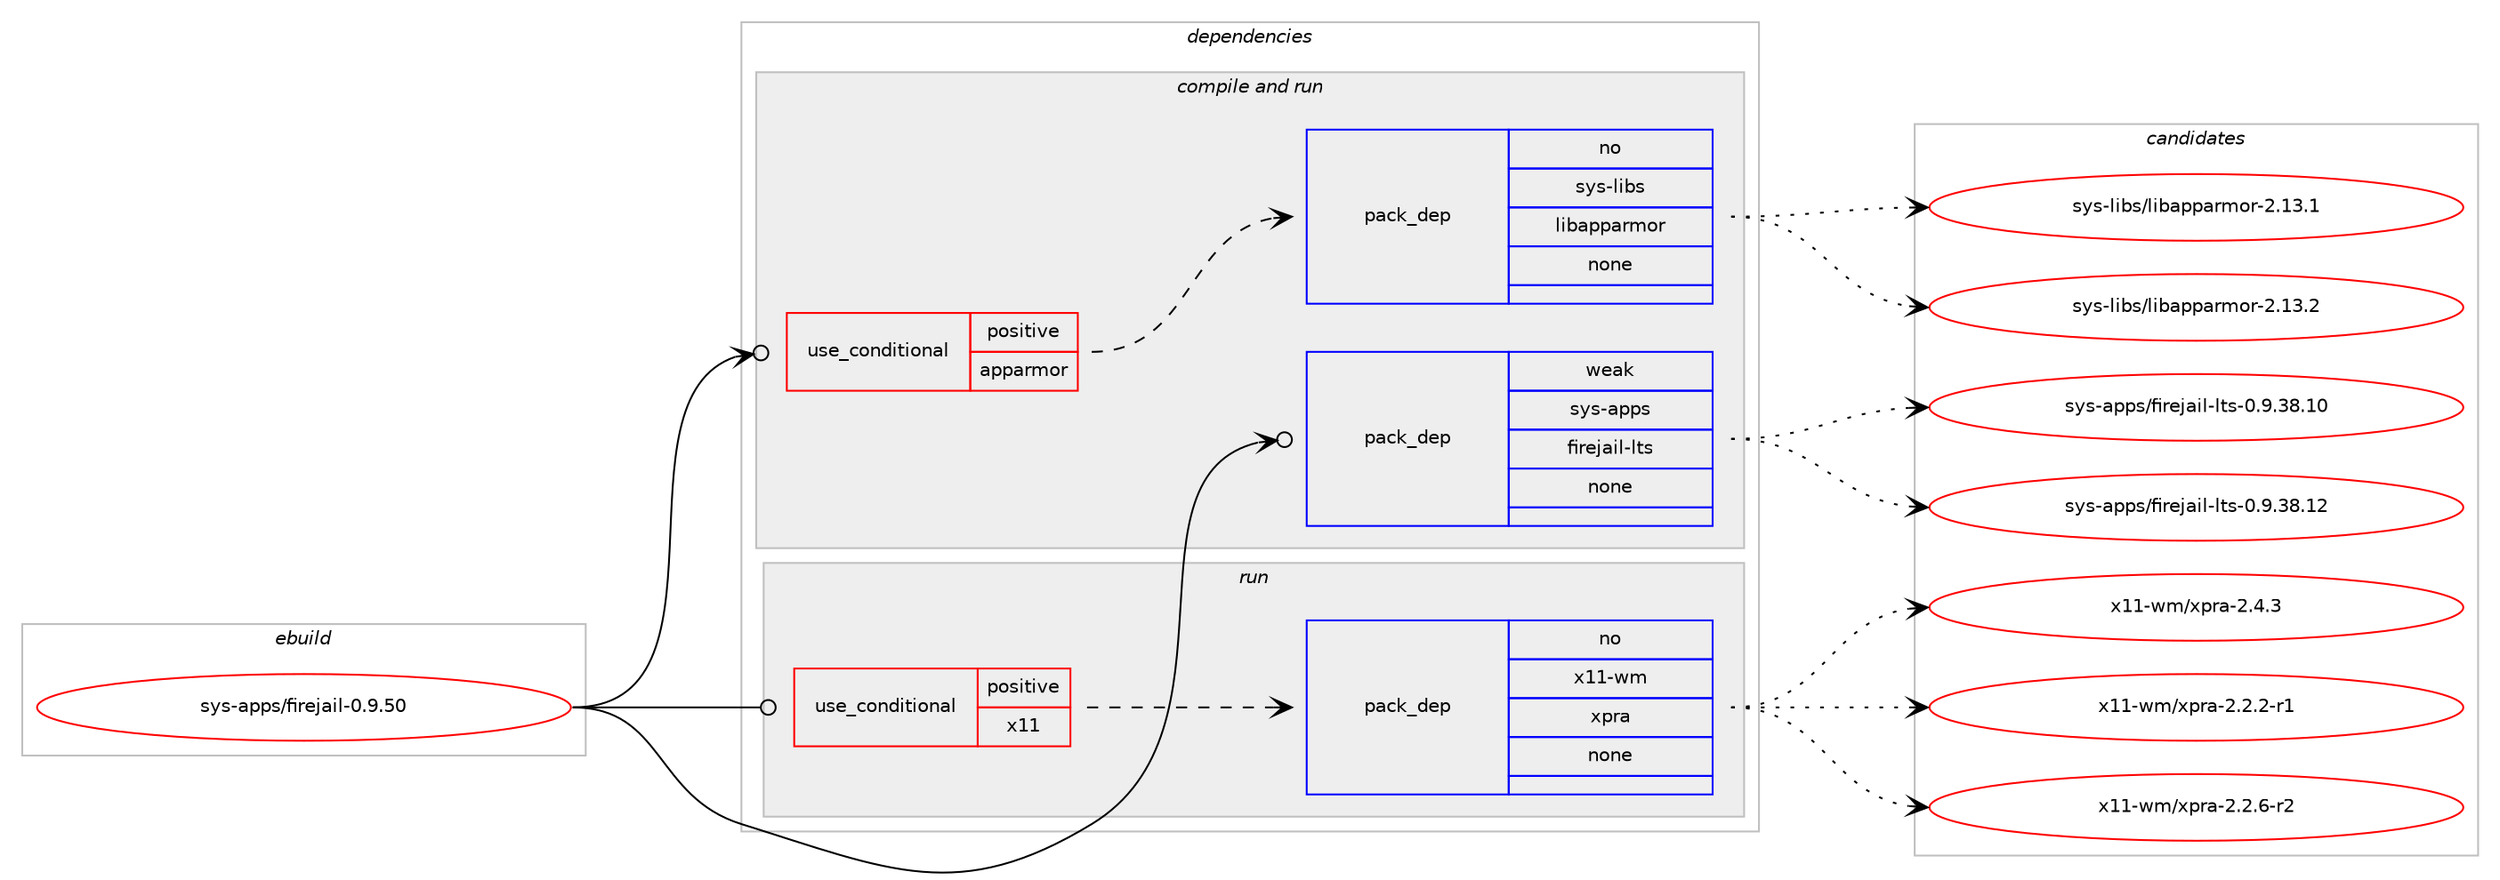digraph prolog {

# *************
# Graph options
# *************

newrank=true;
concentrate=true;
compound=true;
graph [rankdir=LR,fontname=Helvetica,fontsize=10,ranksep=1.5];#, ranksep=2.5, nodesep=0.2];
edge  [arrowhead=vee];
node  [fontname=Helvetica,fontsize=10];

# **********
# The ebuild
# **********

subgraph cluster_leftcol {
color=gray;
rank=same;
label=<<i>ebuild</i>>;
id [label="sys-apps/firejail-0.9.50", color=red, width=4, href="../sys-apps/firejail-0.9.50.svg"];
}

# ****************
# The dependencies
# ****************

subgraph cluster_midcol {
color=gray;
label=<<i>dependencies</i>>;
subgraph cluster_compile {
fillcolor="#eeeeee";
style=filled;
label=<<i>compile</i>>;
}
subgraph cluster_compileandrun {
fillcolor="#eeeeee";
style=filled;
label=<<i>compile and run</i>>;
subgraph cond455892 {
dependency1710519 [label=<<TABLE BORDER="0" CELLBORDER="1" CELLSPACING="0" CELLPADDING="4"><TR><TD ROWSPAN="3" CELLPADDING="10">use_conditional</TD></TR><TR><TD>positive</TD></TR><TR><TD>apparmor</TD></TR></TABLE>>, shape=none, color=red];
subgraph pack1226661 {
dependency1710520 [label=<<TABLE BORDER="0" CELLBORDER="1" CELLSPACING="0" CELLPADDING="4" WIDTH="220"><TR><TD ROWSPAN="6" CELLPADDING="30">pack_dep</TD></TR><TR><TD WIDTH="110">no</TD></TR><TR><TD>sys-libs</TD></TR><TR><TD>libapparmor</TD></TR><TR><TD>none</TD></TR><TR><TD></TD></TR></TABLE>>, shape=none, color=blue];
}
dependency1710519:e -> dependency1710520:w [weight=20,style="dashed",arrowhead="vee"];
}
id:e -> dependency1710519:w [weight=20,style="solid",arrowhead="odotvee"];
subgraph pack1226662 {
dependency1710521 [label=<<TABLE BORDER="0" CELLBORDER="1" CELLSPACING="0" CELLPADDING="4" WIDTH="220"><TR><TD ROWSPAN="6" CELLPADDING="30">pack_dep</TD></TR><TR><TD WIDTH="110">weak</TD></TR><TR><TD>sys-apps</TD></TR><TR><TD>firejail-lts</TD></TR><TR><TD>none</TD></TR><TR><TD></TD></TR></TABLE>>, shape=none, color=blue];
}
id:e -> dependency1710521:w [weight=20,style="solid",arrowhead="odotvee"];
}
subgraph cluster_run {
fillcolor="#eeeeee";
style=filled;
label=<<i>run</i>>;
subgraph cond455893 {
dependency1710522 [label=<<TABLE BORDER="0" CELLBORDER="1" CELLSPACING="0" CELLPADDING="4"><TR><TD ROWSPAN="3" CELLPADDING="10">use_conditional</TD></TR><TR><TD>positive</TD></TR><TR><TD>x11</TD></TR></TABLE>>, shape=none, color=red];
subgraph pack1226663 {
dependency1710523 [label=<<TABLE BORDER="0" CELLBORDER="1" CELLSPACING="0" CELLPADDING="4" WIDTH="220"><TR><TD ROWSPAN="6" CELLPADDING="30">pack_dep</TD></TR><TR><TD WIDTH="110">no</TD></TR><TR><TD>x11-wm</TD></TR><TR><TD>xpra</TD></TR><TR><TD>none</TD></TR><TR><TD></TD></TR></TABLE>>, shape=none, color=blue];
}
dependency1710522:e -> dependency1710523:w [weight=20,style="dashed",arrowhead="vee"];
}
id:e -> dependency1710522:w [weight=20,style="solid",arrowhead="odot"];
}
}

# **************
# The candidates
# **************

subgraph cluster_choices {
rank=same;
color=gray;
label=<<i>candidates</i>>;

subgraph choice1226661 {
color=black;
nodesep=1;
choice11512111545108105981154710810598971121129711410911111445504649514649 [label="sys-libs/libapparmor-2.13.1", color=red, width=4,href="../sys-libs/libapparmor-2.13.1.svg"];
choice11512111545108105981154710810598971121129711410911111445504649514650 [label="sys-libs/libapparmor-2.13.2", color=red, width=4,href="../sys-libs/libapparmor-2.13.2.svg"];
dependency1710520:e -> choice11512111545108105981154710810598971121129711410911111445504649514649:w [style=dotted,weight="100"];
dependency1710520:e -> choice11512111545108105981154710810598971121129711410911111445504649514650:w [style=dotted,weight="100"];
}
subgraph choice1226662 {
color=black;
nodesep=1;
choice115121115459711211211547102105114101106971051084510811611545484657465156464948 [label="sys-apps/firejail-lts-0.9.38.10", color=red, width=4,href="../sys-apps/firejail-lts-0.9.38.10.svg"];
choice115121115459711211211547102105114101106971051084510811611545484657465156464950 [label="sys-apps/firejail-lts-0.9.38.12", color=red, width=4,href="../sys-apps/firejail-lts-0.9.38.12.svg"];
dependency1710521:e -> choice115121115459711211211547102105114101106971051084510811611545484657465156464948:w [style=dotted,weight="100"];
dependency1710521:e -> choice115121115459711211211547102105114101106971051084510811611545484657465156464950:w [style=dotted,weight="100"];
}
subgraph choice1226663 {
color=black;
nodesep=1;
choice12049494511910947120112114974550465046504511449 [label="x11-wm/xpra-2.2.2-r1", color=red, width=4,href="../x11-wm/xpra-2.2.2-r1.svg"];
choice12049494511910947120112114974550465046544511450 [label="x11-wm/xpra-2.2.6-r2", color=red, width=4,href="../x11-wm/xpra-2.2.6-r2.svg"];
choice1204949451191094712011211497455046524651 [label="x11-wm/xpra-2.4.3", color=red, width=4,href="../x11-wm/xpra-2.4.3.svg"];
dependency1710523:e -> choice12049494511910947120112114974550465046504511449:w [style=dotted,weight="100"];
dependency1710523:e -> choice12049494511910947120112114974550465046544511450:w [style=dotted,weight="100"];
dependency1710523:e -> choice1204949451191094712011211497455046524651:w [style=dotted,weight="100"];
}
}

}

